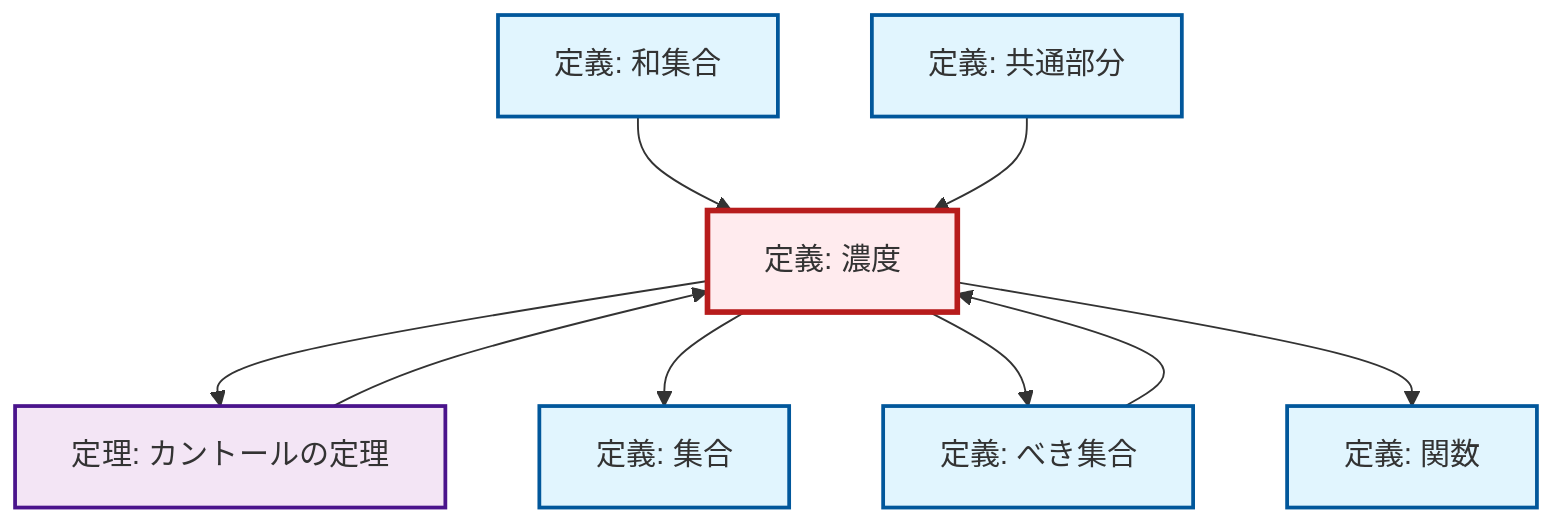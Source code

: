 graph TD
    classDef definition fill:#e1f5fe,stroke:#01579b,stroke-width:2px
    classDef theorem fill:#f3e5f5,stroke:#4a148c,stroke-width:2px
    classDef axiom fill:#fff3e0,stroke:#e65100,stroke-width:2px
    classDef example fill:#e8f5e9,stroke:#1b5e20,stroke-width:2px
    classDef current fill:#ffebee,stroke:#b71c1c,stroke-width:3px
    def-intersection["定義: 共通部分"]:::definition
    def-cardinality["定義: 濃度"]:::definition
    def-function["定義: 関数"]:::definition
    def-union["定義: 和集合"]:::definition
    thm-cantor["定理: カントールの定理"]:::theorem
    def-set["定義: 集合"]:::definition
    def-power-set["定義: べき集合"]:::definition
    thm-cantor --> def-cardinality
    def-cardinality --> thm-cantor
    def-cardinality --> def-set
    def-cardinality --> def-power-set
    def-union --> def-cardinality
    def-power-set --> def-cardinality
    def-intersection --> def-cardinality
    def-cardinality --> def-function
    class def-cardinality current
